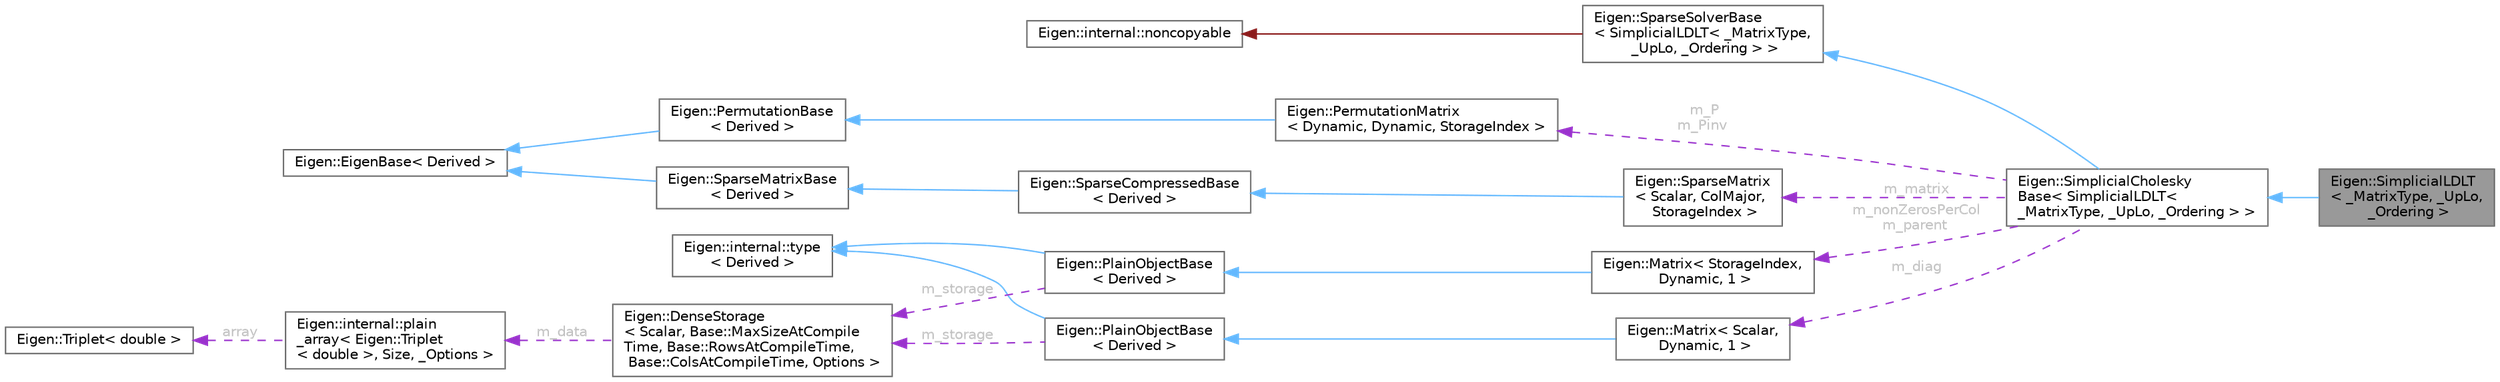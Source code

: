 digraph "Eigen::SimplicialLDLT&lt; _MatrixType, _UpLo, _Ordering &gt;"
{
 // LATEX_PDF_SIZE
  bgcolor="transparent";
  edge [fontname=Helvetica,fontsize=10,labelfontname=Helvetica,labelfontsize=10];
  node [fontname=Helvetica,fontsize=10,shape=box,height=0.2,width=0.4];
  rankdir="LR";
  Node1 [id="Node000001",label="Eigen::SimplicialLDLT\l\< _MatrixType, _UpLo,\l _Ordering \>",height=0.2,width=0.4,color="gray40", fillcolor="grey60", style="filled", fontcolor="black",tooltip="A direct sparse LDLT Cholesky factorizations without square root."];
  Node2 -> Node1 [id="edge21_Node000001_Node000002",dir="back",color="steelblue1",style="solid",tooltip=" "];
  Node2 [id="Node000002",label="Eigen::SimplicialCholesky\lBase\< SimplicialLDLT\< \l_MatrixType, _UpLo, _Ordering \> \>",height=0.2,width=0.4,color="gray40", fillcolor="white", style="filled",URL="$class_eigen_1_1_simplicial_cholesky_base.html",tooltip=" "];
  Node3 -> Node2 [id="edge22_Node000002_Node000003",dir="back",color="steelblue1",style="solid",tooltip=" "];
  Node3 [id="Node000003",label="Eigen::SparseSolverBase\l\< SimplicialLDLT\< _MatrixType,\l _UpLo, _Ordering \> \>",height=0.2,width=0.4,color="gray40", fillcolor="white", style="filled",URL="$class_eigen_1_1_sparse_solver_base.html",tooltip=" "];
  Node4 -> Node3 [id="edge23_Node000003_Node000004",dir="back",color="firebrick4",style="solid",tooltip=" "];
  Node4 [id="Node000004",label="Eigen::internal::noncopyable",height=0.2,width=0.4,color="gray40", fillcolor="white", style="filled",URL="$class_eigen_1_1internal_1_1noncopyable.html",tooltip=" "];
  Node5 -> Node2 [id="edge24_Node000002_Node000005",dir="back",color="darkorchid3",style="dashed",tooltip=" ",label=" m_matrix",fontcolor="grey" ];
  Node5 [id="Node000005",label="Eigen::SparseMatrix\l\< Scalar, ColMajor,\l StorageIndex \>",height=0.2,width=0.4,color="gray40", fillcolor="white", style="filled",URL="$class_eigen_1_1_sparse_matrix.html",tooltip=" "];
  Node6 -> Node5 [id="edge25_Node000005_Node000006",dir="back",color="steelblue1",style="solid",tooltip=" "];
  Node6 [id="Node000006",label="Eigen::SparseCompressedBase\l\< Derived \>",height=0.2,width=0.4,color="gray40", fillcolor="white", style="filled",URL="$class_eigen_1_1_sparse_compressed_base.html",tooltip="Common base class for sparse [compressed]-{row|column}-storage format."];
  Node7 -> Node6 [id="edge26_Node000006_Node000007",dir="back",color="steelblue1",style="solid",tooltip=" "];
  Node7 [id="Node000007",label="Eigen::SparseMatrixBase\l\< Derived \>",height=0.2,width=0.4,color="gray40", fillcolor="white", style="filled",URL="$class_eigen_1_1_sparse_matrix_base.html",tooltip="Base class of any sparse matrices or sparse expressions"];
  Node8 -> Node7 [id="edge27_Node000007_Node000008",dir="back",color="steelblue1",style="solid",tooltip=" "];
  Node8 [id="Node000008",label="Eigen::EigenBase\< Derived \>",height=0.2,width=0.4,color="gray40", fillcolor="white", style="filled",URL="$struct_eigen_1_1_eigen_base.html",tooltip=" "];
  Node9 -> Node2 [id="edge28_Node000002_Node000009",dir="back",color="darkorchid3",style="dashed",tooltip=" ",label=" m_diag",fontcolor="grey" ];
  Node9 [id="Node000009",label="Eigen::Matrix\< Scalar,\l Dynamic, 1 \>",height=0.2,width=0.4,color="gray40", fillcolor="white", style="filled",URL="$class_eigen_1_1_matrix.html",tooltip=" "];
  Node10 -> Node9 [id="edge29_Node000009_Node000010",dir="back",color="steelblue1",style="solid",tooltip=" "];
  Node10 [id="Node000010",label="Eigen::PlainObjectBase\l\< Derived \>",height=0.2,width=0.4,color="gray40", fillcolor="white", style="filled",URL="$class_eigen_1_1_plain_object_base.html",tooltip=" "];
  Node11 -> Node10 [id="edge30_Node000010_Node000011",dir="back",color="steelblue1",style="solid",tooltip=" "];
  Node11 [id="Node000011",label="Eigen::internal::type\l\< Derived \>",height=0.2,width=0.4,color="gray40", fillcolor="white", style="filled",URL="$struct_eigen_1_1internal_1_1dense__xpr__base.html",tooltip=" "];
  Node12 -> Node10 [id="edge31_Node000010_Node000012",dir="back",color="darkorchid3",style="dashed",tooltip=" ",label=" m_storage",fontcolor="grey" ];
  Node12 [id="Node000012",label="Eigen::DenseStorage\l\< Scalar, Base::MaxSizeAtCompile\lTime, Base::RowsAtCompileTime,\l Base::ColsAtCompileTime, Options \>",height=0.2,width=0.4,color="gray40", fillcolor="white", style="filled",URL="$class_eigen_1_1_dense_storage.html",tooltip=" "];
  Node13 -> Node12 [id="edge32_Node000012_Node000013",dir="back",color="darkorchid3",style="dashed",tooltip=" ",label=" m_data",fontcolor="grey" ];
  Node13 [id="Node000013",label="Eigen::internal::plain\l_array\< Eigen::Triplet\l\< double \>, Size, _Options \>",height=0.2,width=0.4,color="gray40", fillcolor="white", style="filled",URL="$struct_eigen_1_1internal_1_1plain__array.html",tooltip=" "];
  Node14 -> Node13 [id="edge33_Node000013_Node000014",dir="back",color="darkorchid3",style="dashed",tooltip=" ",label=" array",fontcolor="grey" ];
  Node14 [id="Node000014",label="Eigen::Triplet\< double \>",height=0.2,width=0.4,color="gray40", fillcolor="white", style="filled",URL="$class_eigen_1_1_triplet.html",tooltip=" "];
  Node15 -> Node2 [id="edge34_Node000002_Node000015",dir="back",color="darkorchid3",style="dashed",tooltip=" ",label=" m_nonZerosPerCol\nm_parent",fontcolor="grey" ];
  Node15 [id="Node000015",label="Eigen::Matrix\< StorageIndex,\l Dynamic, 1 \>",height=0.2,width=0.4,color="gray40", fillcolor="white", style="filled",URL="$class_eigen_1_1_matrix.html",tooltip=" "];
  Node16 -> Node15 [id="edge35_Node000015_Node000016",dir="back",color="steelblue1",style="solid",tooltip=" "];
  Node16 [id="Node000016",label="Eigen::PlainObjectBase\l\< Derived \>",height=0.2,width=0.4,color="gray40", fillcolor="white", style="filled",URL="$class_eigen_1_1_plain_object_base.html",tooltip=" "];
  Node11 -> Node16 [id="edge36_Node000016_Node000011",dir="back",color="steelblue1",style="solid",tooltip=" "];
  Node12 -> Node16 [id="edge37_Node000016_Node000012",dir="back",color="darkorchid3",style="dashed",tooltip=" ",label=" m_storage",fontcolor="grey" ];
  Node17 -> Node2 [id="edge38_Node000002_Node000017",dir="back",color="darkorchid3",style="dashed",tooltip=" ",label=" m_P\nm_Pinv",fontcolor="grey" ];
  Node17 [id="Node000017",label="Eigen::PermutationMatrix\l\< Dynamic, Dynamic, StorageIndex \>",height=0.2,width=0.4,color="gray40", fillcolor="white", style="filled",URL="$class_eigen_1_1_permutation_matrix.html",tooltip=" "];
  Node18 -> Node17 [id="edge39_Node000017_Node000018",dir="back",color="steelblue1",style="solid",tooltip=" "];
  Node18 [id="Node000018",label="Eigen::PermutationBase\l\< Derived \>",height=0.2,width=0.4,color="gray40", fillcolor="white", style="filled",URL="$class_eigen_1_1_permutation_base.html",tooltip="Base class for permutations"];
  Node8 -> Node18 [id="edge40_Node000018_Node000008",dir="back",color="steelblue1",style="solid",tooltip=" "];
}
